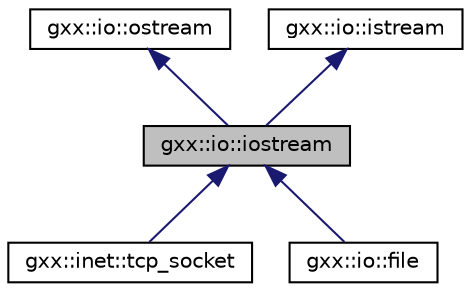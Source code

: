 digraph "gxx::io::iostream"
{
  edge [fontname="Helvetica",fontsize="10",labelfontname="Helvetica",labelfontsize="10"];
  node [fontname="Helvetica",fontsize="10",shape=record];
  Node1 [label="gxx::io::iostream",height=0.2,width=0.4,color="black", fillcolor="grey75", style="filled", fontcolor="black"];
  Node2 -> Node1 [dir="back",color="midnightblue",fontsize="10",style="solid"];
  Node2 [label="gxx::io::ostream",height=0.2,width=0.4,color="black", fillcolor="white", style="filled",URL="$classgxx_1_1io_1_1ostream.html"];
  Node3 -> Node1 [dir="back",color="midnightblue",fontsize="10",style="solid"];
  Node3 [label="gxx::io::istream",height=0.2,width=0.4,color="black", fillcolor="white", style="filled",URL="$classgxx_1_1io_1_1istream.html"];
  Node1 -> Node4 [dir="back",color="midnightblue",fontsize="10",style="solid"];
  Node4 [label="gxx::inet::tcp_socket",height=0.2,width=0.4,color="black", fillcolor="white", style="filled",URL="$structgxx_1_1inet_1_1tcp__socket.html"];
  Node1 -> Node5 [dir="back",color="midnightblue",fontsize="10",style="solid"];
  Node5 [label="gxx::io::file",height=0.2,width=0.4,color="black", fillcolor="white", style="filled",URL="$classgxx_1_1io_1_1file.html"];
}
